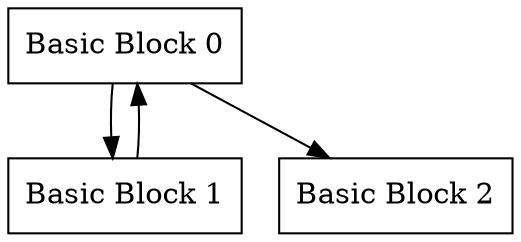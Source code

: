 digraph main {

"Basic Block 0" [shape=box];
"Basic Block 1" [shape=box];
"Basic Block 2" [shape=box];

"Basic Block 0" -> "Basic Block 1";
"Basic Block 0" -> "Basic Block 2";
"Basic Block 1" -> "Basic Block 0";

}